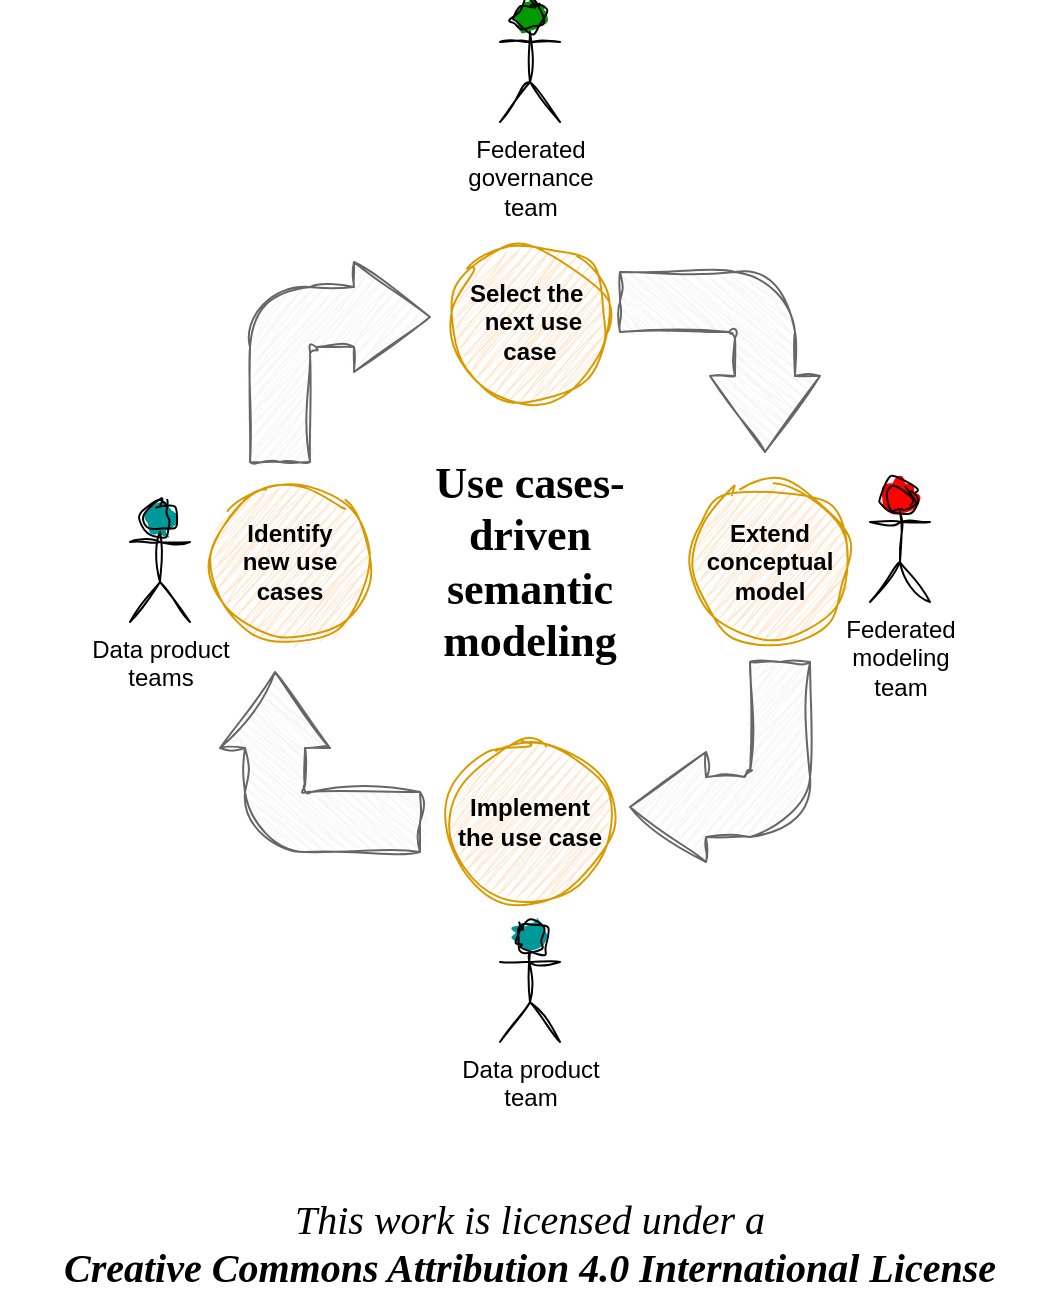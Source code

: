 <mxfile version="22.0.8" type="google">
  <diagram name="005-semantic-modeling" id="O0EzCrE9_i2seC9WDiSg">
    <mxGraphModel grid="1" page="1" gridSize="10" guides="1" tooltips="1" connect="1" arrows="1" fold="1" pageScale="1" pageWidth="827" pageHeight="1169" math="0" shadow="0">
      <root>
        <mxCell id="0" />
        <mxCell id="1" parent="0" />
        <mxCell id="VSZ_r1YbwB4cjB5XSmfl-58" value="&lt;div&gt;&lt;i&gt;This work is licensed under a&lt;/i&gt;&lt;/div&gt;&lt;div&gt;&lt;b&gt;&lt;i&gt;Creative Commons Attribution 4.0 International License&lt;/i&gt;&lt;/b&gt;&lt;/div&gt;" style="text;html=1;strokeColor=none;fillColor=none;align=center;verticalAlign=middle;whiteSpace=wrap;rounded=0;fontSize=20;fontFamily=Architects Daughter;" vertex="1" parent="1">
          <mxGeometry x="65" y="680" width="530" height="60" as="geometry" />
        </mxCell>
        <mxCell id="avT5lPnUYxmwpW9dVsxR-1" value="&lt;b&gt;Identify &lt;br&gt;new use cases&lt;/b&gt;" style="ellipse;whiteSpace=wrap;html=1;aspect=fixed;sketch=1;curveFitting=1;jiggle=2;fillColor=#ffe6cc;strokeColor=#d79b00;fillStyle=zigzag;" vertex="1" parent="1">
          <mxGeometry x="170" y="330" width="80" height="80" as="geometry" />
        </mxCell>
        <mxCell id="avT5lPnUYxmwpW9dVsxR-2" value="&lt;b&gt;Select the&amp;nbsp;&lt;br&gt;&amp;nbsp;next use case&lt;/b&gt;" style="ellipse;whiteSpace=wrap;html=1;aspect=fixed;sketch=1;curveFitting=1;jiggle=2;fillColor=#ffe6cc;strokeColor=#d79b00;fillStyle=zigzag;" vertex="1" parent="1">
          <mxGeometry x="290" y="210" width="80" height="80" as="geometry" />
        </mxCell>
        <mxCell id="avT5lPnUYxmwpW9dVsxR-3" value="&lt;b&gt;Extend conceptual model&lt;/b&gt;" style="ellipse;whiteSpace=wrap;html=1;aspect=fixed;sketch=1;curveFitting=1;jiggle=2;fillColor=#ffe6cc;strokeColor=#d79b00;fillStyle=zigzag;" vertex="1" parent="1">
          <mxGeometry x="410" y="330" width="80" height="80" as="geometry" />
        </mxCell>
        <mxCell id="avT5lPnUYxmwpW9dVsxR-4" value="&lt;b&gt;Implement&lt;br&gt;the use case&lt;/b&gt;" style="ellipse;whiteSpace=wrap;html=1;aspect=fixed;sketch=1;curveFitting=1;jiggle=2;fillColor=#ffe6cc;strokeColor=#d79b00;fillStyle=zigzag;" vertex="1" parent="1">
          <mxGeometry x="290" y="460" width="80" height="80" as="geometry" />
        </mxCell>
        <mxCell id="avT5lPnUYxmwpW9dVsxR-5" value="Data product&lt;br&gt;team" style="shape=umlActor;verticalLabelPosition=bottom;verticalAlign=top;html=1;outlineConnect=0;sketch=1;curveFitting=1;jiggle=2;fillStyle=solid;fillColor=#009999;strokeColor=#000000;" vertex="1" parent="1">
          <mxGeometry x="315" y="550" width="30" height="60" as="geometry" />
        </mxCell>
        <mxCell id="avT5lPnUYxmwpW9dVsxR-6" value="Federated &lt;br&gt;modeling &lt;br&gt;team" style="shape=umlActor;verticalLabelPosition=bottom;verticalAlign=top;html=1;outlineConnect=0;sketch=1;curveFitting=1;jiggle=2;fillColor=#FF0000;strokeColor=#000000;fillStyle=solid;" vertex="1" parent="1">
          <mxGeometry x="500" y="330" width="30" height="60" as="geometry" />
        </mxCell>
        <mxCell id="avT5lPnUYxmwpW9dVsxR-7" value="Federated &lt;br&gt;governance&lt;br&gt;team" style="shape=umlActor;verticalLabelPosition=bottom;verticalAlign=top;html=1;outlineConnect=0;sketch=1;curveFitting=1;jiggle=2;fillColor=#009900;fillStyle=solid;" vertex="1" parent="1">
          <mxGeometry x="315" y="90" width="30" height="60" as="geometry" />
        </mxCell>
        <mxCell id="avT5lPnUYxmwpW9dVsxR-8" value="Data product&lt;br&gt;teams" style="shape=umlActor;verticalLabelPosition=bottom;verticalAlign=top;html=1;outlineConnect=0;sketch=1;curveFitting=1;jiggle=2;fillColor=#009999;strokeColor=#000000;fillStyle=solid;" vertex="1" parent="1">
          <mxGeometry x="130" y="340" width="30" height="60" as="geometry" />
        </mxCell>
        <mxCell id="avT5lPnUYxmwpW9dVsxR-9" value="" style="html=1;shadow=0;dashed=0;align=center;verticalAlign=middle;shape=mxgraph.arrows2.bendArrow;dy=15;dx=38;notch=0;arrowHead=55;rounded=1;sketch=1;curveFitting=1;jiggle=2;fillColor=#f5f5f5;fontColor=#333333;strokeColor=#666666;fillStyle=zigzag;" vertex="1" parent="1">
          <mxGeometry x="190" y="220" width="90" height="100" as="geometry" />
        </mxCell>
        <mxCell id="avT5lPnUYxmwpW9dVsxR-10" value="" style="html=1;shadow=0;dashed=0;align=center;verticalAlign=middle;shape=mxgraph.arrows2.bendArrow;dy=15;dx=38;notch=0;arrowHead=55;rounded=1;rotation=90;sketch=1;curveFitting=1;jiggle=2;fillColor=#f5f5f5;fontColor=#333333;strokeColor=#666666;fillStyle=zigzag;" vertex="1" parent="1">
          <mxGeometry x="380" y="220" width="90" height="100" as="geometry" />
        </mxCell>
        <mxCell id="avT5lPnUYxmwpW9dVsxR-11" value="" style="html=1;shadow=0;dashed=0;align=center;verticalAlign=middle;shape=mxgraph.arrows2.bendArrow;dy=15;dx=38;notch=0;arrowHead=55;rounded=1;rotation=-180;sketch=1;curveFitting=1;jiggle=2;fillColor=#f5f5f5;fontColor=#333333;strokeColor=#666666;fillStyle=zigzag;" vertex="1" parent="1">
          <mxGeometry x="380" y="420" width="90" height="100" as="geometry" />
        </mxCell>
        <mxCell id="avT5lPnUYxmwpW9dVsxR-12" value="" style="html=1;shadow=0;dashed=0;align=center;verticalAlign=middle;shape=mxgraph.arrows2.bendArrow;dy=15;dx=38;notch=0;arrowHead=55;rounded=1;rotation=-90;sketch=1;curveFitting=1;jiggle=2;fillColor=#f5f5f5;fontColor=#333333;strokeColor=#666666;fillStyle=zigzag;" vertex="1" parent="1">
          <mxGeometry x="180" y="420" width="90" height="100" as="geometry" />
        </mxCell>
        <mxCell id="avT5lPnUYxmwpW9dVsxR-13" value="&lt;font style=&quot;font-size: 22px;&quot; data-font-src=&quot;https://fonts.googleapis.com/css?family=Caveat&quot; face=&quot;Caveat&quot;&gt;&lt;b&gt;Use cases-driven semantic modeling&lt;/b&gt;&lt;/font&gt;" style="text;html=1;strokeColor=none;fillColor=none;align=center;verticalAlign=middle;whiteSpace=wrap;rounded=0;" vertex="1" parent="1">
          <mxGeometry x="265" y="310" width="130" height="120" as="geometry" />
        </mxCell>
      </root>
    </mxGraphModel>
  </diagram>
</mxfile>
